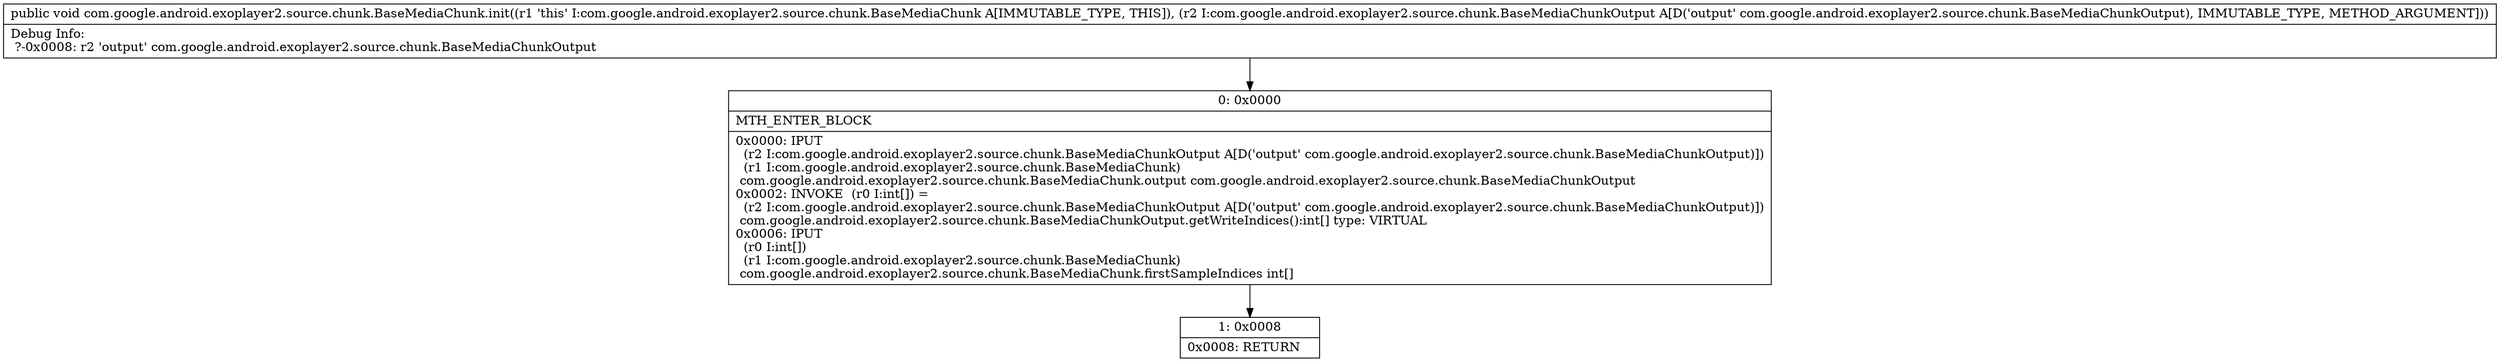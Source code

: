 digraph "CFG forcom.google.android.exoplayer2.source.chunk.BaseMediaChunk.init(Lcom\/google\/android\/exoplayer2\/source\/chunk\/BaseMediaChunkOutput;)V" {
Node_0 [shape=record,label="{0\:\ 0x0000|MTH_ENTER_BLOCK\l|0x0000: IPUT  \l  (r2 I:com.google.android.exoplayer2.source.chunk.BaseMediaChunkOutput A[D('output' com.google.android.exoplayer2.source.chunk.BaseMediaChunkOutput)])\l  (r1 I:com.google.android.exoplayer2.source.chunk.BaseMediaChunk)\l com.google.android.exoplayer2.source.chunk.BaseMediaChunk.output com.google.android.exoplayer2.source.chunk.BaseMediaChunkOutput \l0x0002: INVOKE  (r0 I:int[]) = \l  (r2 I:com.google.android.exoplayer2.source.chunk.BaseMediaChunkOutput A[D('output' com.google.android.exoplayer2.source.chunk.BaseMediaChunkOutput)])\l com.google.android.exoplayer2.source.chunk.BaseMediaChunkOutput.getWriteIndices():int[] type: VIRTUAL \l0x0006: IPUT  \l  (r0 I:int[])\l  (r1 I:com.google.android.exoplayer2.source.chunk.BaseMediaChunk)\l com.google.android.exoplayer2.source.chunk.BaseMediaChunk.firstSampleIndices int[] \l}"];
Node_1 [shape=record,label="{1\:\ 0x0008|0x0008: RETURN   \l}"];
MethodNode[shape=record,label="{public void com.google.android.exoplayer2.source.chunk.BaseMediaChunk.init((r1 'this' I:com.google.android.exoplayer2.source.chunk.BaseMediaChunk A[IMMUTABLE_TYPE, THIS]), (r2 I:com.google.android.exoplayer2.source.chunk.BaseMediaChunkOutput A[D('output' com.google.android.exoplayer2.source.chunk.BaseMediaChunkOutput), IMMUTABLE_TYPE, METHOD_ARGUMENT]))  | Debug Info:\l  ?\-0x0008: r2 'output' com.google.android.exoplayer2.source.chunk.BaseMediaChunkOutput\l}"];
MethodNode -> Node_0;
Node_0 -> Node_1;
}

